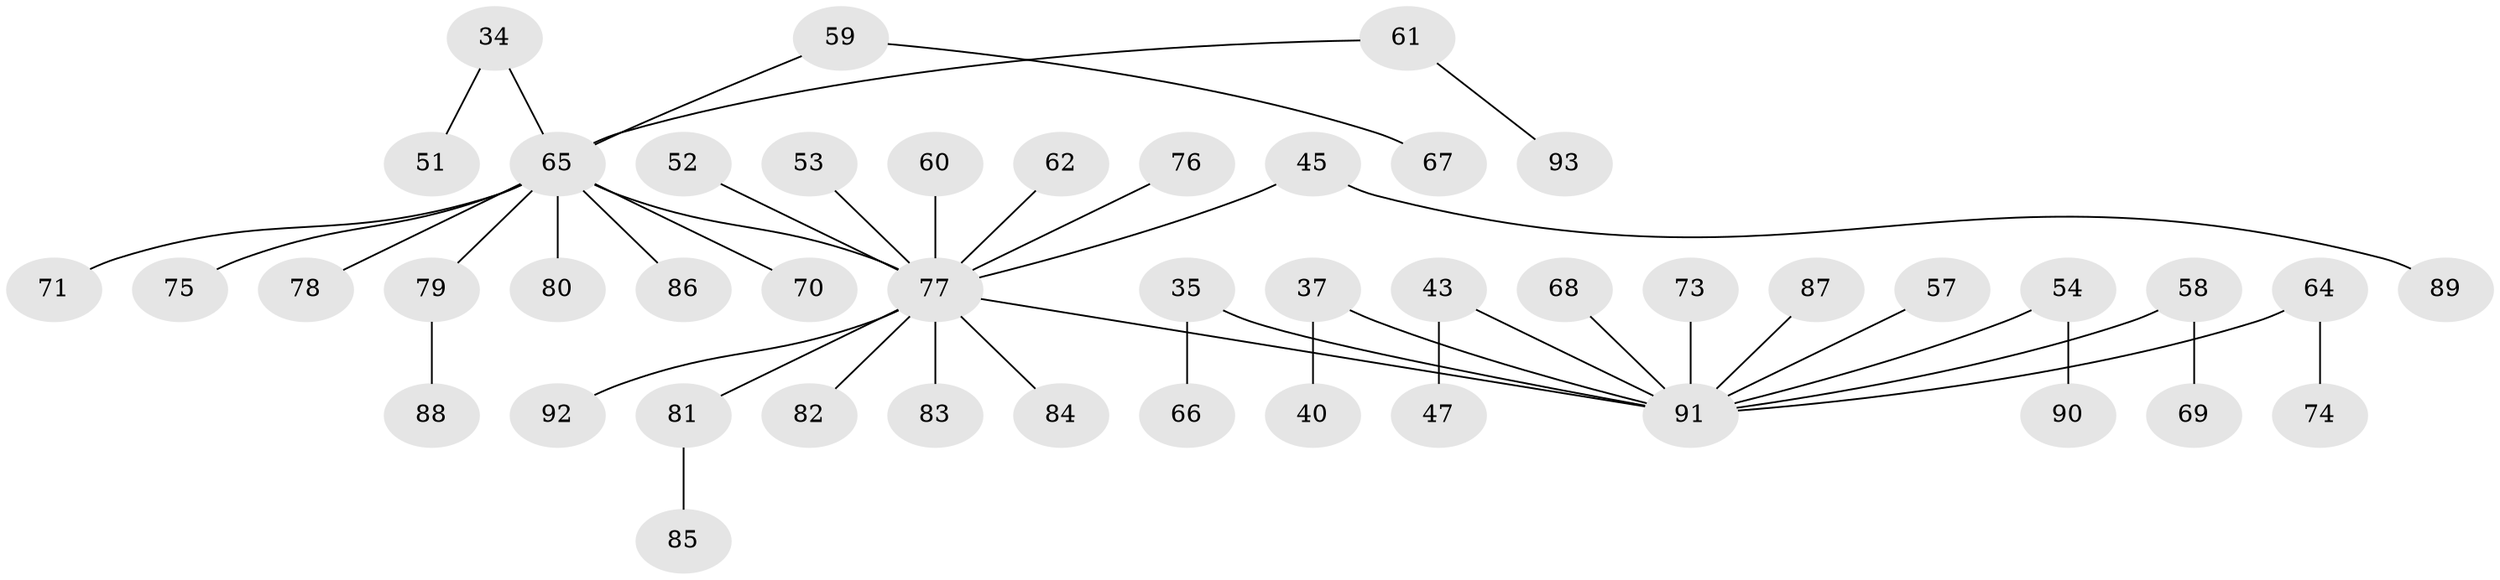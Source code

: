 // original degree distribution, {6: 0.021505376344086023, 4: 0.10752688172043011, 2: 0.24731182795698925, 3: 0.06451612903225806, 1: 0.5161290322580645, 5: 0.043010752688172046}
// Generated by graph-tools (version 1.1) at 2025/52/03/09/25 04:52:45]
// undirected, 46 vertices, 45 edges
graph export_dot {
graph [start="1"]
  node [color=gray90,style=filled];
  34;
  35;
  37;
  40;
  43;
  45;
  47;
  51;
  52;
  53;
  54;
  57;
  58;
  59;
  60;
  61;
  62;
  64 [super="+24+32+63"];
  65 [super="+8+10+12+55+14+28"];
  66;
  67;
  68;
  69;
  70;
  71;
  73;
  74;
  75;
  76;
  77 [super="+72+44+39+50"];
  78;
  79;
  80;
  81;
  82;
  83;
  84;
  85;
  86;
  87;
  88;
  89;
  90;
  91 [super="+30+48+56"];
  92;
  93;
  34 -- 51;
  34 -- 65;
  35 -- 66;
  35 -- 91;
  37 -- 40;
  37 -- 91;
  43 -- 47;
  43 -- 91;
  45 -- 89;
  45 -- 77;
  52 -- 77;
  53 -- 77;
  54 -- 90;
  54 -- 91;
  57 -- 91;
  58 -- 69;
  58 -- 91;
  59 -- 67;
  59 -- 65;
  60 -- 77;
  61 -- 93;
  61 -- 65;
  62 -- 77;
  64 -- 74;
  64 -- 91;
  65 -- 70;
  65 -- 75;
  65 -- 80;
  65 -- 86;
  65 -- 71;
  65 -- 78;
  65 -- 79;
  65 -- 77;
  68 -- 91;
  73 -- 91;
  76 -- 77;
  77 -- 82;
  77 -- 83;
  77 -- 84;
  77 -- 91;
  77 -- 81;
  77 -- 92;
  79 -- 88;
  81 -- 85;
  87 -- 91;
}
